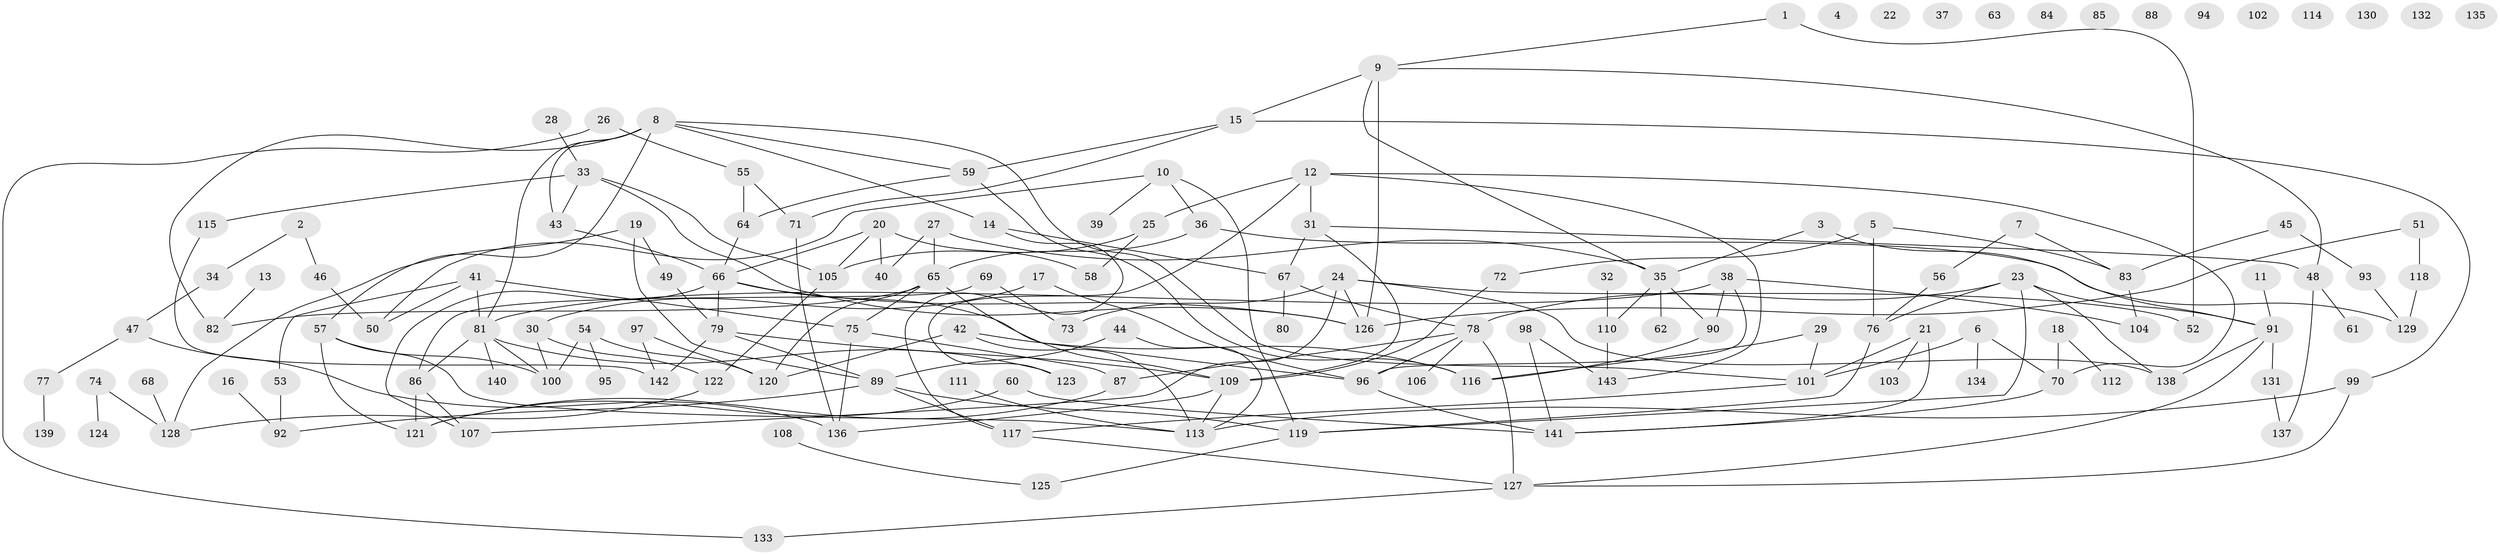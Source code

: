 // Generated by graph-tools (version 1.1) at 2025/49/03/09/25 03:49:05]
// undirected, 143 vertices, 197 edges
graph export_dot {
graph [start="1"]
  node [color=gray90,style=filled];
  1;
  2;
  3;
  4;
  5;
  6;
  7;
  8;
  9;
  10;
  11;
  12;
  13;
  14;
  15;
  16;
  17;
  18;
  19;
  20;
  21;
  22;
  23;
  24;
  25;
  26;
  27;
  28;
  29;
  30;
  31;
  32;
  33;
  34;
  35;
  36;
  37;
  38;
  39;
  40;
  41;
  42;
  43;
  44;
  45;
  46;
  47;
  48;
  49;
  50;
  51;
  52;
  53;
  54;
  55;
  56;
  57;
  58;
  59;
  60;
  61;
  62;
  63;
  64;
  65;
  66;
  67;
  68;
  69;
  70;
  71;
  72;
  73;
  74;
  75;
  76;
  77;
  78;
  79;
  80;
  81;
  82;
  83;
  84;
  85;
  86;
  87;
  88;
  89;
  90;
  91;
  92;
  93;
  94;
  95;
  96;
  97;
  98;
  99;
  100;
  101;
  102;
  103;
  104;
  105;
  106;
  107;
  108;
  109;
  110;
  111;
  112;
  113;
  114;
  115;
  116;
  117;
  118;
  119;
  120;
  121;
  122;
  123;
  124;
  125;
  126;
  127;
  128;
  129;
  130;
  131;
  132;
  133;
  134;
  135;
  136;
  137;
  138;
  139;
  140;
  141;
  142;
  143;
  1 -- 9;
  1 -- 52;
  2 -- 34;
  2 -- 46;
  3 -- 35;
  3 -- 91;
  5 -- 72;
  5 -- 76;
  5 -- 83;
  6 -- 70;
  6 -- 101;
  6 -- 134;
  7 -- 56;
  7 -- 83;
  8 -- 14;
  8 -- 43;
  8 -- 57;
  8 -- 59;
  8 -- 81;
  8 -- 82;
  8 -- 101;
  9 -- 15;
  9 -- 35;
  9 -- 48;
  9 -- 126;
  10 -- 36;
  10 -- 39;
  10 -- 50;
  10 -- 119;
  11 -- 91;
  12 -- 25;
  12 -- 31;
  12 -- 70;
  12 -- 123;
  12 -- 143;
  13 -- 82;
  14 -- 67;
  14 -- 117;
  15 -- 59;
  15 -- 71;
  15 -- 99;
  16 -- 92;
  17 -- 30;
  17 -- 96;
  18 -- 70;
  18 -- 112;
  19 -- 49;
  19 -- 89;
  19 -- 128;
  20 -- 40;
  20 -- 58;
  20 -- 66;
  20 -- 105;
  21 -- 101;
  21 -- 103;
  21 -- 141;
  23 -- 76;
  23 -- 78;
  23 -- 91;
  23 -- 119;
  23 -- 138;
  24 -- 52;
  24 -- 73;
  24 -- 107;
  24 -- 126;
  24 -- 138;
  25 -- 58;
  25 -- 105;
  26 -- 55;
  26 -- 133;
  27 -- 35;
  27 -- 40;
  27 -- 65;
  28 -- 33;
  29 -- 101;
  29 -- 116;
  30 -- 100;
  30 -- 122;
  31 -- 48;
  31 -- 67;
  31 -- 109;
  32 -- 110;
  33 -- 43;
  33 -- 105;
  33 -- 115;
  33 -- 126;
  34 -- 47;
  35 -- 62;
  35 -- 90;
  35 -- 110;
  36 -- 65;
  36 -- 129;
  38 -- 81;
  38 -- 90;
  38 -- 96;
  38 -- 104;
  41 -- 50;
  41 -- 53;
  41 -- 75;
  41 -- 81;
  42 -- 113;
  42 -- 116;
  42 -- 120;
  43 -- 66;
  44 -- 89;
  44 -- 113;
  45 -- 83;
  45 -- 93;
  46 -- 50;
  47 -- 77;
  47 -- 136;
  48 -- 61;
  48 -- 137;
  49 -- 79;
  51 -- 118;
  51 -- 126;
  53 -- 92;
  54 -- 95;
  54 -- 100;
  54 -- 120;
  55 -- 64;
  55 -- 71;
  56 -- 76;
  57 -- 100;
  57 -- 113;
  57 -- 121;
  59 -- 64;
  59 -- 116;
  60 -- 121;
  60 -- 141;
  64 -- 66;
  65 -- 75;
  65 -- 82;
  65 -- 109;
  65 -- 120;
  66 -- 79;
  66 -- 96;
  66 -- 107;
  66 -- 126;
  67 -- 78;
  67 -- 80;
  68 -- 128;
  69 -- 73;
  69 -- 86;
  70 -- 141;
  71 -- 136;
  72 -- 109;
  74 -- 124;
  74 -- 128;
  75 -- 87;
  75 -- 136;
  76 -- 119;
  77 -- 139;
  78 -- 87;
  78 -- 96;
  78 -- 106;
  78 -- 127;
  79 -- 89;
  79 -- 109;
  79 -- 142;
  81 -- 86;
  81 -- 100;
  81 -- 123;
  81 -- 140;
  83 -- 104;
  86 -- 107;
  86 -- 121;
  87 -- 121;
  89 -- 92;
  89 -- 117;
  89 -- 119;
  90 -- 116;
  91 -- 127;
  91 -- 131;
  91 -- 138;
  93 -- 129;
  96 -- 141;
  97 -- 120;
  97 -- 142;
  98 -- 141;
  98 -- 143;
  99 -- 113;
  99 -- 127;
  101 -- 117;
  105 -- 122;
  108 -- 125;
  109 -- 113;
  109 -- 136;
  110 -- 143;
  111 -- 113;
  115 -- 142;
  117 -- 127;
  118 -- 129;
  119 -- 125;
  122 -- 128;
  127 -- 133;
  131 -- 137;
}

